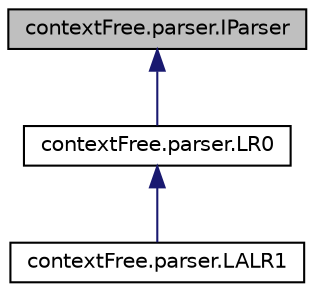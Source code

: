 digraph G
{
  edge [fontname="Helvetica",fontsize="10",labelfontname="Helvetica",labelfontsize="10"];
  node [fontname="Helvetica",fontsize="10",shape=record];
  Node1 [label="contextFree.parser.IParser",height=0.2,width=0.4,color="black", fillcolor="grey75", style="filled" fontcolor="black"];
  Node1 -> Node2 [dir="back",color="midnightblue",fontsize="10",style="solid"];
  Node2 [label="contextFree.parser.LR0",height=0.2,width=0.4,color="black", fillcolor="white", style="filled",URL="$classcontext_free_1_1parser_1_1_l_r0.html"];
  Node2 -> Node3 [dir="back",color="midnightblue",fontsize="10",style="solid"];
  Node3 [label="contextFree.parser.LALR1",height=0.2,width=0.4,color="black", fillcolor="white", style="filled",URL="$classcontext_free_1_1parser_1_1_l_a_l_r1.html"];
}
